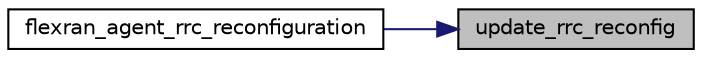 digraph "update_rrc_reconfig"
{
 // LATEX_PDF_SIZE
  edge [fontname="Helvetica",fontsize="10",labelfontname="Helvetica",labelfontsize="10"];
  node [fontname="Helvetica",fontsize="10",shape=record];
  rankdir="RL";
  Node1 [label="update_rrc_reconfig",height=0.2,width=0.4,color="black", fillcolor="grey75", style="filled", fontcolor="black",tooltip=" "];
  Node1 -> Node2 [dir="back",color="midnightblue",fontsize="10",style="solid",fontname="Helvetica"];
  Node2 [label="flexran_agent_rrc_reconfiguration",height=0.2,width=0.4,color="black", fillcolor="white", style="filled",URL="$flexran__agent__common_8h.html#ab7a808754bc968491f8ae0939d315baf",tooltip=" "];
}
